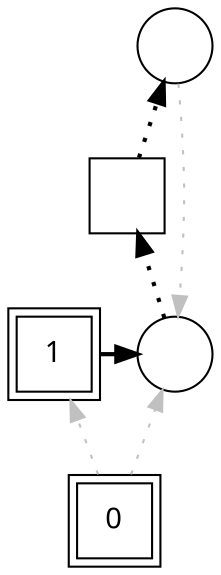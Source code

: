 digraph G {
rankdir = BT;
Node [ fontname="Apple Symbols"];
Player		[ label="1" shape=square peripheries=2];
Ground		[ label="0" shape=square peripheries=2];
Sausage0		[ label="" shape=circle];
Sausage1		[ label="" shape=circle];
Island		[ label="" shape=square];
{rank=same; Player,Sausage0};
	"Ground" -> "Player" [style=dotted color="gray"];
	"Player" -> "Sausage0" [constraint=false  penwidth=2];
	"Ground" -> "Sausage0" [style=dotted color="gray"];
	"Sausage1" -> "Sausage0" [style=dotted color="gray"];
	"Sausage0" -> "Island" [style=dotted  penwidth=2];
	"Island" -> "Sausage1" [style=dotted  penwidth=2];
}